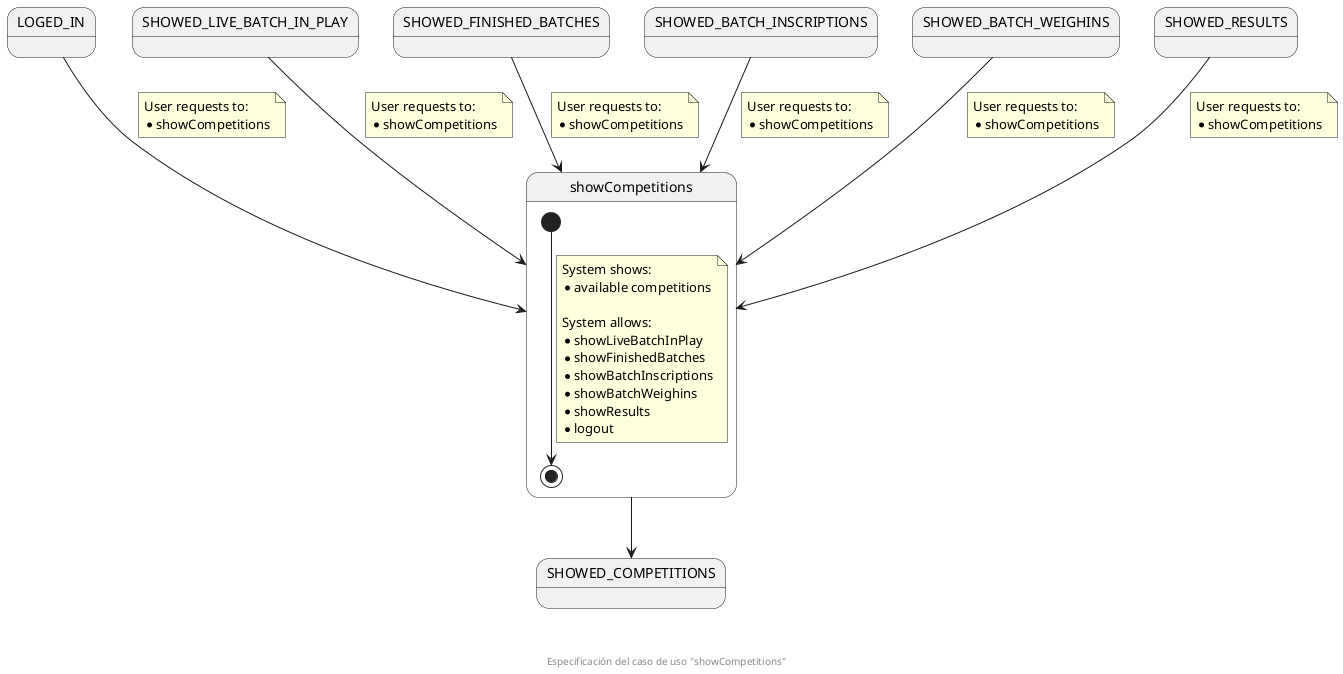 @startuml
state LOGED_IN
state SHOWED_LIVE_BATCH_IN_PLAY
state SHOWED_FINISHED_BATCHES
state SHOWED_BATCH_INSCRIPTIONS
state SHOWED_BATCH_WEIGHINS
state SHOWED_RESULTS
state showCompetitions {
  [*] --> [*]
  note on link
    System shows:
    * available competitions

    System allows:
    * showLiveBatchInPlay
    * showFinishedBatches
    * showBatchInscriptions
    * showBatchWeighins
    * showResults
    * logout
  end note
}
state SHOWED_COMPETITIONS

LOGED_IN --> showCompetitions
note on link
  User requests to:
  * showCompetitions
end note
SHOWED_LIVE_BATCH_IN_PLAY --> showCompetitions
note on link
  User requests to:
  * showCompetitions
end note
SHOWED_FINISHED_BATCHES --> showCompetitions
note on link
  User requests to:
  * showCompetitions
end note
SHOWED_BATCH_INSCRIPTIONS --> showCompetitions
note on link
  User requests to:
  * showCompetitions
end note
SHOWED_BATCH_WEIGHINS --> showCompetitions
note on link
  User requests to:
  * showCompetitions
end note
SHOWED_RESULTS --> showCompetitions
note on link
  User requests to:
  * showCompetitions
end note
showCompetitions --> SHOWED_COMPETITIONS

footer \n\n\n Especificación del caso de uso "showCompetitions"
@enduml
